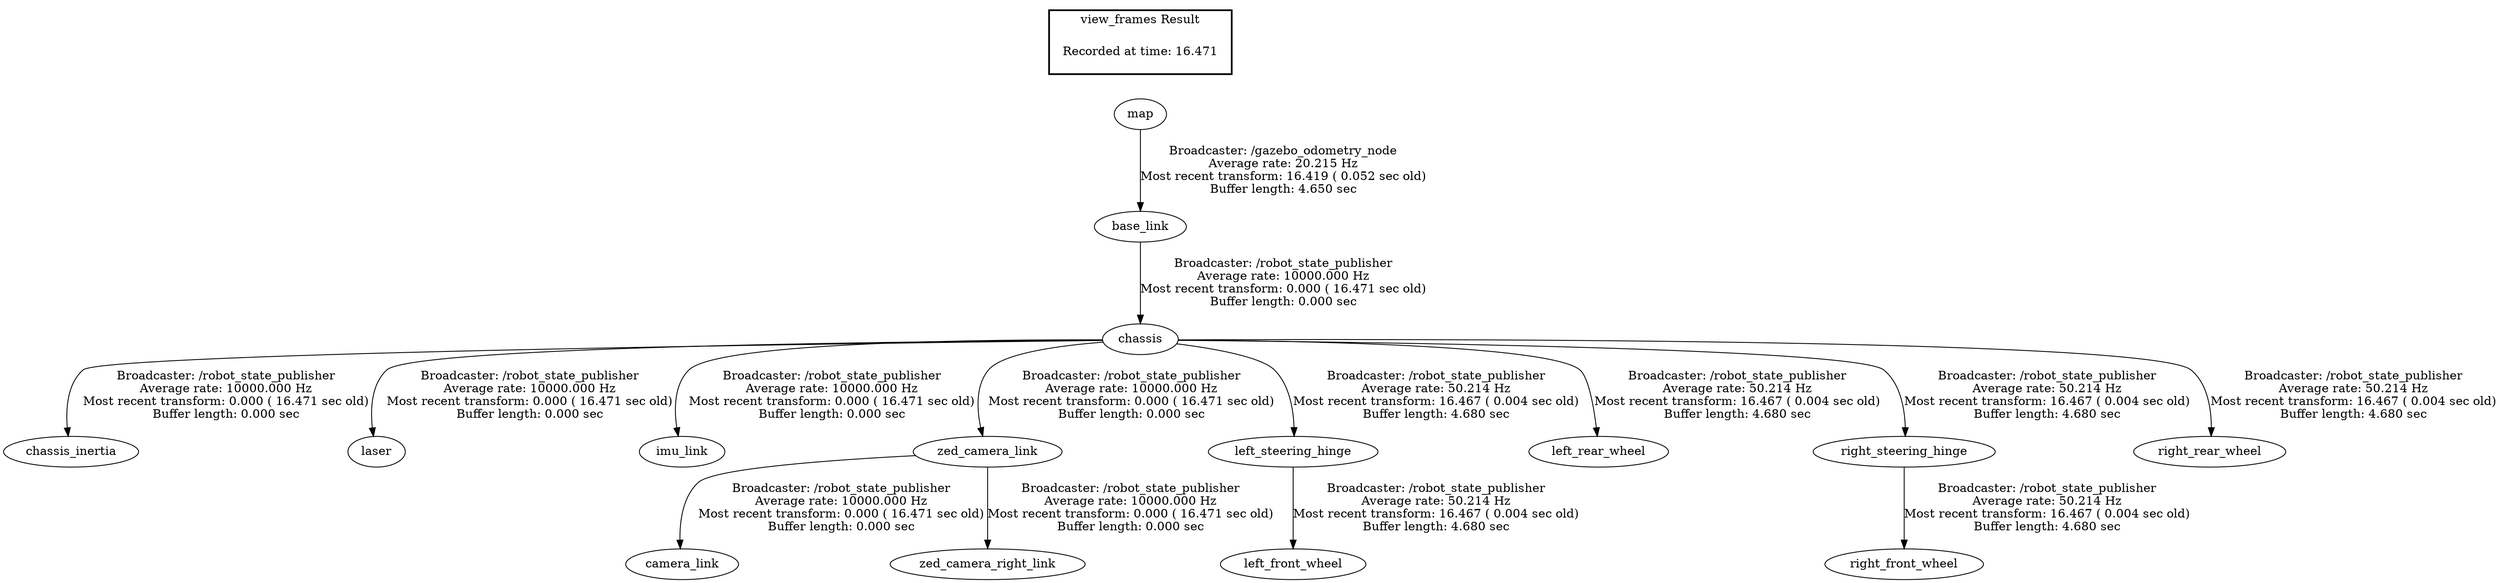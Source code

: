 digraph G {
"base_link" -> "chassis"[label="Broadcaster: /robot_state_publisher\nAverage rate: 10000.000 Hz\nMost recent transform: 0.000 ( 16.471 sec old)\nBuffer length: 0.000 sec\n"];
"map" -> "base_link"[label="Broadcaster: /gazebo_odometry_node\nAverage rate: 20.215 Hz\nMost recent transform: 16.419 ( 0.052 sec old)\nBuffer length: 4.650 sec\n"];
"chassis" -> "chassis_inertia"[label="Broadcaster: /robot_state_publisher\nAverage rate: 10000.000 Hz\nMost recent transform: 0.000 ( 16.471 sec old)\nBuffer length: 0.000 sec\n"];
"chassis" -> "laser"[label="Broadcaster: /robot_state_publisher\nAverage rate: 10000.000 Hz\nMost recent transform: 0.000 ( 16.471 sec old)\nBuffer length: 0.000 sec\n"];
"chassis" -> "imu_link"[label="Broadcaster: /robot_state_publisher\nAverage rate: 10000.000 Hz\nMost recent transform: 0.000 ( 16.471 sec old)\nBuffer length: 0.000 sec\n"];
"chassis" -> "zed_camera_link"[label="Broadcaster: /robot_state_publisher\nAverage rate: 10000.000 Hz\nMost recent transform: 0.000 ( 16.471 sec old)\nBuffer length: 0.000 sec\n"];
"zed_camera_link" -> "camera_link"[label="Broadcaster: /robot_state_publisher\nAverage rate: 10000.000 Hz\nMost recent transform: 0.000 ( 16.471 sec old)\nBuffer length: 0.000 sec\n"];
"zed_camera_link" -> "zed_camera_right_link"[label="Broadcaster: /robot_state_publisher\nAverage rate: 10000.000 Hz\nMost recent transform: 0.000 ( 16.471 sec old)\nBuffer length: 0.000 sec\n"];
"left_steering_hinge" -> "left_front_wheel"[label="Broadcaster: /robot_state_publisher\nAverage rate: 50.214 Hz\nMost recent transform: 16.467 ( 0.004 sec old)\nBuffer length: 4.680 sec\n"];
"chassis" -> "left_steering_hinge"[label="Broadcaster: /robot_state_publisher\nAverage rate: 50.214 Hz\nMost recent transform: 16.467 ( 0.004 sec old)\nBuffer length: 4.680 sec\n"];
"chassis" -> "left_rear_wheel"[label="Broadcaster: /robot_state_publisher\nAverage rate: 50.214 Hz\nMost recent transform: 16.467 ( 0.004 sec old)\nBuffer length: 4.680 sec\n"];
"right_steering_hinge" -> "right_front_wheel"[label="Broadcaster: /robot_state_publisher\nAverage rate: 50.214 Hz\nMost recent transform: 16.467 ( 0.004 sec old)\nBuffer length: 4.680 sec\n"];
"chassis" -> "right_steering_hinge"[label="Broadcaster: /robot_state_publisher\nAverage rate: 50.214 Hz\nMost recent transform: 16.467 ( 0.004 sec old)\nBuffer length: 4.680 sec\n"];
"chassis" -> "right_rear_wheel"[label="Broadcaster: /robot_state_publisher\nAverage rate: 50.214 Hz\nMost recent transform: 16.467 ( 0.004 sec old)\nBuffer length: 4.680 sec\n"];
edge [style=invis];
 subgraph cluster_legend { style=bold; color=black; label ="view_frames Result";
"Recorded at time: 16.471"[ shape=plaintext ] ;
 }->"map";
}
